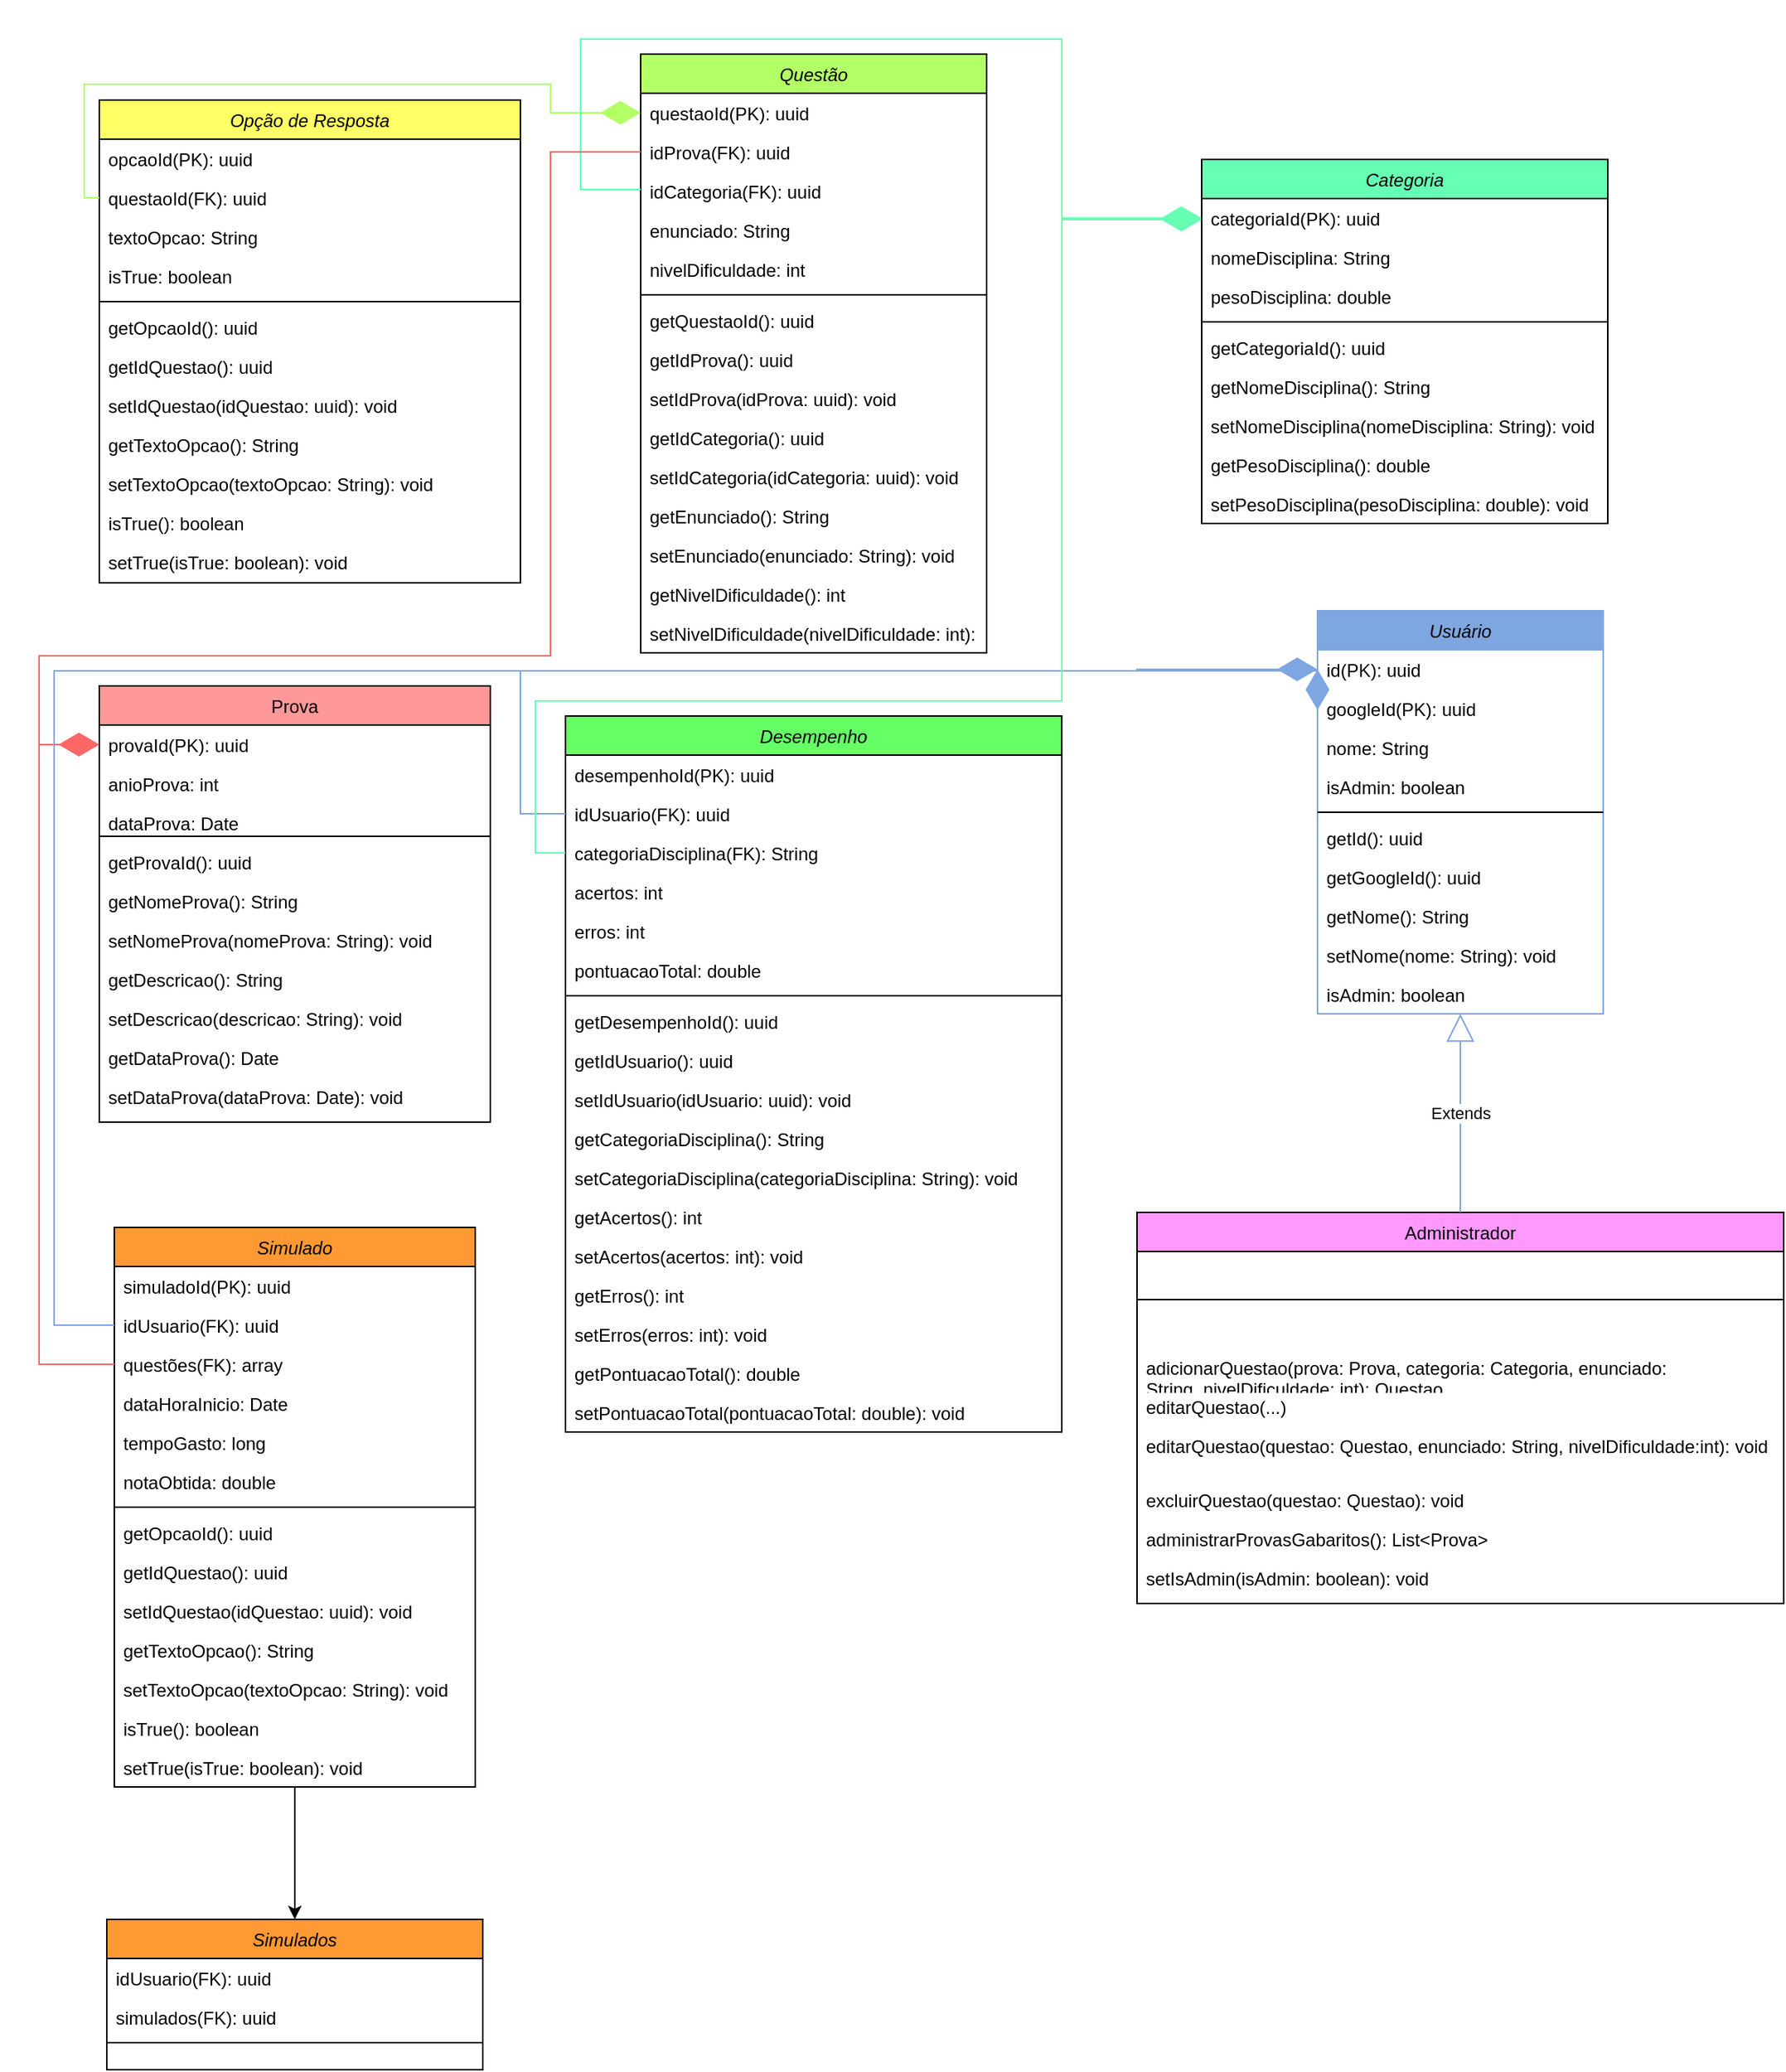 <mxfile version="22.1.7" type="google">
  <diagram id="C5RBs43oDa-KdzZeNtuy" name="Page-1">
    <mxGraphModel grid="1" page="1" gridSize="10" guides="1" tooltips="1" connect="1" arrows="1" fold="1" pageScale="1" pageWidth="827" pageHeight="1169" math="0" shadow="0">
      <root>
        <mxCell id="WIyWlLk6GJQsqaUBKTNV-0" />
        <mxCell id="WIyWlLk6GJQsqaUBKTNV-1" parent="WIyWlLk6GJQsqaUBKTNV-0" />
        <mxCell id="zkfFHV4jXpPFQw0GAbJ--0" value="Usuário" style="swimlane;fontStyle=2;align=center;verticalAlign=top;childLayout=stackLayout;horizontal=1;startSize=26;horizontalStack=0;resizeParent=1;resizeLast=0;collapsible=1;marginBottom=0;rounded=0;shadow=0;strokeWidth=1;fillColor=#7EA6E0;strokeColor=#7EA6E0;" vertex="1" parent="WIyWlLk6GJQsqaUBKTNV-1">
          <mxGeometry x="220" y="-600" width="190" height="268" as="geometry">
            <mxRectangle x="230" y="140" width="160" height="26" as="alternateBounds" />
          </mxGeometry>
        </mxCell>
        <mxCell id="zkfFHV4jXpPFQw0GAbJ--1" value="id(PK): uuid" style="text;align=left;verticalAlign=top;spacingLeft=4;spacingRight=4;overflow=hidden;rotatable=0;points=[[0,0.5],[1,0.5]];portConstraint=eastwest;" vertex="1" parent="zkfFHV4jXpPFQw0GAbJ--0">
          <mxGeometry y="26" width="190" height="26" as="geometry" />
        </mxCell>
        <mxCell id="zkfFHV4jXpPFQw0GAbJ--2" value="googleId(PK): uuid&#xa;" style="text;align=left;verticalAlign=top;spacingLeft=4;spacingRight=4;overflow=hidden;rotatable=0;points=[[0,0.5],[1,0.5]];portConstraint=eastwest;rounded=0;shadow=0;html=0;" vertex="1" parent="zkfFHV4jXpPFQw0GAbJ--0">
          <mxGeometry y="52" width="190" height="26" as="geometry" />
        </mxCell>
        <mxCell id="zkfFHV4jXpPFQw0GAbJ--3" value="nome: String" style="text;align=left;verticalAlign=top;spacingLeft=4;spacingRight=4;overflow=hidden;rotatable=0;points=[[0,0.5],[1,0.5]];portConstraint=eastwest;rounded=0;shadow=0;html=0;" vertex="1" parent="zkfFHV4jXpPFQw0GAbJ--0">
          <mxGeometry y="78" width="190" height="26" as="geometry" />
        </mxCell>
        <mxCell id="0TVBlfFyMMRHPXXlFg-F-0" value="isAdmin: boolean" style="text;align=left;verticalAlign=top;spacingLeft=4;spacingRight=4;overflow=hidden;rotatable=0;points=[[0,0.5],[1,0.5]];portConstraint=eastwest;rounded=0;shadow=0;html=0;" vertex="1" parent="zkfFHV4jXpPFQw0GAbJ--0">
          <mxGeometry y="104" width="190" height="26" as="geometry" />
        </mxCell>
        <mxCell id="zkfFHV4jXpPFQw0GAbJ--4" value="" style="line;html=1;strokeWidth=1;align=left;verticalAlign=middle;spacingTop=-1;spacingLeft=3;spacingRight=3;rotatable=0;labelPosition=right;points=[];portConstraint=eastwest;" vertex="1" parent="zkfFHV4jXpPFQw0GAbJ--0">
          <mxGeometry y="130" width="190" height="8" as="geometry" />
        </mxCell>
        <mxCell id="0TVBlfFyMMRHPXXlFg-F-1" value="getId(): uuid" style="text;align=left;verticalAlign=top;spacingLeft=4;spacingRight=4;overflow=hidden;rotatable=0;points=[[0,0.5],[1,0.5]];portConstraint=eastwest;" vertex="1" parent="zkfFHV4jXpPFQw0GAbJ--0">
          <mxGeometry y="138" width="190" height="26" as="geometry" />
        </mxCell>
        <mxCell id="zkfFHV4jXpPFQw0GAbJ--5" value="getGoogleId(): uuid" style="text;align=left;verticalAlign=top;spacingLeft=4;spacingRight=4;overflow=hidden;rotatable=0;points=[[0,0.5],[1,0.5]];portConstraint=eastwest;" vertex="1" parent="zkfFHV4jXpPFQw0GAbJ--0">
          <mxGeometry y="164" width="190" height="26" as="geometry" />
        </mxCell>
        <mxCell id="0TVBlfFyMMRHPXXlFg-F-2" value="getNome(): String" style="text;align=left;verticalAlign=top;spacingLeft=4;spacingRight=4;overflow=hidden;rotatable=0;points=[[0,0.5],[1,0.5]];portConstraint=eastwest;" vertex="1" parent="zkfFHV4jXpPFQw0GAbJ--0">
          <mxGeometry y="190" width="190" height="26" as="geometry" />
        </mxCell>
        <mxCell id="0TVBlfFyMMRHPXXlFg-F-3" value="setNome(nome: String): void" style="text;align=left;verticalAlign=top;spacingLeft=4;spacingRight=4;overflow=hidden;rotatable=0;points=[[0,0.5],[1,0.5]];portConstraint=eastwest;" vertex="1" parent="zkfFHV4jXpPFQw0GAbJ--0">
          <mxGeometry y="216" width="190" height="26" as="geometry" />
        </mxCell>
        <mxCell id="0TVBlfFyMMRHPXXlFg-F-4" value=" isAdmin: boolean" style="text;align=left;verticalAlign=top;spacingLeft=4;spacingRight=4;overflow=hidden;rotatable=0;points=[[0,0.5],[1,0.5]];portConstraint=eastwest;" vertex="1" parent="zkfFHV4jXpPFQw0GAbJ--0">
          <mxGeometry y="242" width="190" height="26" as="geometry" />
        </mxCell>
        <mxCell id="zkfFHV4jXpPFQw0GAbJ--17" value="Administrador&#xa;" style="swimlane;fontStyle=0;align=center;verticalAlign=top;childLayout=stackLayout;horizontal=1;startSize=26;horizontalStack=0;resizeParent=1;resizeLast=0;collapsible=1;marginBottom=0;rounded=0;shadow=0;strokeWidth=1;fillColor=#FF99FF;" vertex="1" parent="WIyWlLk6GJQsqaUBKTNV-1">
          <mxGeometry x="100" y="-200" width="430" height="260" as="geometry">
            <mxRectangle x="550" y="140" width="160" height="26" as="alternateBounds" />
          </mxGeometry>
        </mxCell>
        <mxCell id="zkfFHV4jXpPFQw0GAbJ--23" value="" style="line;html=1;strokeWidth=1;align=left;verticalAlign=middle;spacingTop=-1;spacingLeft=3;spacingRight=3;rotatable=0;labelPosition=right;points=[];portConstraint=eastwest;" vertex="1" parent="zkfFHV4jXpPFQw0GAbJ--17">
          <mxGeometry y="26" width="430" height="64" as="geometry" />
        </mxCell>
        <mxCell id="zkfFHV4jXpPFQw0GAbJ--24" value="adicionarQuestao(prova: Prova, categoria: Categoria, enunciado:&#xa;String, nivelDificuldade: int): Questao" style="text;align=left;verticalAlign=top;spacingLeft=4;spacingRight=4;overflow=hidden;rotatable=0;points=[[0,0.5],[1,0.5]];portConstraint=eastwest;" vertex="1" parent="zkfFHV4jXpPFQw0GAbJ--17">
          <mxGeometry y="90" width="430" height="26" as="geometry" />
        </mxCell>
        <mxCell id="zkfFHV4jXpPFQw0GAbJ--25" value="editarQuestao(...)" style="text;align=left;verticalAlign=top;spacingLeft=4;spacingRight=4;overflow=hidden;rotatable=0;points=[[0,0.5],[1,0.5]];portConstraint=eastwest;" vertex="1" parent="zkfFHV4jXpPFQw0GAbJ--17">
          <mxGeometry y="116" width="430" height="26" as="geometry" />
        </mxCell>
        <mxCell id="0TVBlfFyMMRHPXXlFg-F-13" value="editarQuestao(questao: Questao, enunciado: String, nivelDificuldade:int): void" style="text;align=left;verticalAlign=top;spacingLeft=4;spacingRight=4;overflow=hidden;rotatable=0;points=[[0,0.5],[1,0.5]];portConstraint=eastwest;" vertex="1" parent="zkfFHV4jXpPFQw0GAbJ--17">
          <mxGeometry y="142" width="430" height="36" as="geometry" />
        </mxCell>
        <mxCell id="0TVBlfFyMMRHPXXlFg-F-14" value="excluirQuestao(questao: Questao): void" style="text;align=left;verticalAlign=top;spacingLeft=4;spacingRight=4;overflow=hidden;rotatable=0;points=[[0,0.5],[1,0.5]];portConstraint=eastwest;" vertex="1" parent="zkfFHV4jXpPFQw0GAbJ--17">
          <mxGeometry y="178" width="430" height="26" as="geometry" />
        </mxCell>
        <mxCell id="0TVBlfFyMMRHPXXlFg-F-17" value="administrarProvasGabaritos(): List&lt;Prova&gt;" style="text;align=left;verticalAlign=top;spacingLeft=4;spacingRight=4;overflow=hidden;rotatable=0;points=[[0,0.5],[1,0.5]];portConstraint=eastwest;" vertex="1" parent="zkfFHV4jXpPFQw0GAbJ--17">
          <mxGeometry y="204" width="430" height="26" as="geometry" />
        </mxCell>
        <mxCell id="GK9a6ttAl6krgqqlZQjR-1" value="setIsAdmin(isAdmin: boolean): void" style="text;align=left;verticalAlign=top;spacingLeft=4;spacingRight=4;overflow=hidden;rotatable=0;points=[[0,0.5],[1,0.5]];portConstraint=eastwest;" vertex="1" parent="zkfFHV4jXpPFQw0GAbJ--17">
          <mxGeometry y="230" width="430" height="26" as="geometry" />
        </mxCell>
        <mxCell id="0TVBlfFyMMRHPXXlFg-F-18" value="Prova" style="swimlane;fontStyle=0;align=center;verticalAlign=top;childLayout=stackLayout;horizontal=1;startSize=26;horizontalStack=0;resizeParent=1;resizeLast=0;collapsible=1;marginBottom=0;rounded=0;shadow=0;strokeWidth=1;fillColor=#FF9999;" vertex="1" parent="WIyWlLk6GJQsqaUBKTNV-1">
          <mxGeometry x="-590" y="-550" width="260" height="290" as="geometry">
            <mxRectangle x="-590" y="-550" width="160" height="26" as="alternateBounds" />
          </mxGeometry>
        </mxCell>
        <mxCell id="0TVBlfFyMMRHPXXlFg-F-19" value="provaId(PK): uuid" style="text;align=left;verticalAlign=top;spacingLeft=4;spacingRight=4;overflow=hidden;rotatable=0;points=[[0,0.5],[1,0.5]];portConstraint=eastwest;" vertex="1" parent="0TVBlfFyMMRHPXXlFg-F-18">
          <mxGeometry y="26" width="260" height="26" as="geometry" />
        </mxCell>
        <mxCell id="0TVBlfFyMMRHPXXlFg-F-21" value="anioProva: int" style="text;align=left;verticalAlign=top;spacingLeft=4;spacingRight=4;overflow=hidden;rotatable=0;points=[[0,0.5],[1,0.5]];portConstraint=eastwest;rounded=0;shadow=0;html=0;" vertex="1" parent="0TVBlfFyMMRHPXXlFg-F-18">
          <mxGeometry y="52" width="260" height="26" as="geometry" />
        </mxCell>
        <mxCell id="0TVBlfFyMMRHPXXlFg-F-22" value="dataProva: Date" style="text;align=left;verticalAlign=top;spacingLeft=4;spacingRight=4;overflow=hidden;rotatable=0;points=[[0,0.5],[1,0.5]];portConstraint=eastwest;rounded=0;shadow=0;html=0;" vertex="1" parent="0TVBlfFyMMRHPXXlFg-F-18">
          <mxGeometry y="78" width="260" height="18" as="geometry" />
        </mxCell>
        <mxCell id="0TVBlfFyMMRHPXXlFg-F-23" value="" style="line;html=1;strokeWidth=1;align=left;verticalAlign=middle;spacingTop=-1;spacingLeft=3;spacingRight=3;rotatable=0;labelPosition=right;points=[];portConstraint=eastwest;" vertex="1" parent="0TVBlfFyMMRHPXXlFg-F-18">
          <mxGeometry y="96" width="260" height="8" as="geometry" />
        </mxCell>
        <mxCell id="0TVBlfFyMMRHPXXlFg-F-24" value="getProvaId(): uuid" style="text;align=left;verticalAlign=top;spacingLeft=4;spacingRight=4;overflow=hidden;rotatable=0;points=[[0,0.5],[1,0.5]];portConstraint=eastwest;" vertex="1" parent="0TVBlfFyMMRHPXXlFg-F-18">
          <mxGeometry y="104" width="260" height="26" as="geometry" />
        </mxCell>
        <mxCell id="0TVBlfFyMMRHPXXlFg-F-25" value="getNomeProva(): String" style="text;align=left;verticalAlign=top;spacingLeft=4;spacingRight=4;overflow=hidden;rotatable=0;points=[[0,0.5],[1,0.5]];portConstraint=eastwest;" vertex="1" parent="0TVBlfFyMMRHPXXlFg-F-18">
          <mxGeometry y="130" width="260" height="26" as="geometry" />
        </mxCell>
        <mxCell id="0TVBlfFyMMRHPXXlFg-F-26" value="setNomeProva(nomeProva: String): void" style="text;align=left;verticalAlign=top;spacingLeft=4;spacingRight=4;overflow=hidden;rotatable=0;points=[[0,0.5],[1,0.5]];portConstraint=eastwest;" vertex="1" parent="0TVBlfFyMMRHPXXlFg-F-18">
          <mxGeometry y="156" width="260" height="26" as="geometry" />
        </mxCell>
        <mxCell id="GK9a6ttAl6krgqqlZQjR-2" value=" getDescricao(): String" style="text;align=left;verticalAlign=top;spacingLeft=4;spacingRight=4;overflow=hidden;rotatable=0;points=[[0,0.5],[1,0.5]];portConstraint=eastwest;" vertex="1" parent="0TVBlfFyMMRHPXXlFg-F-18">
          <mxGeometry y="182" width="260" height="26" as="geometry" />
        </mxCell>
        <mxCell id="0TVBlfFyMMRHPXXlFg-F-27" value=" setDescricao(descricao: String): void" style="text;align=left;verticalAlign=top;spacingLeft=4;spacingRight=4;overflow=hidden;rotatable=0;points=[[0,0.5],[1,0.5]];portConstraint=eastwest;" vertex="1" parent="0TVBlfFyMMRHPXXlFg-F-18">
          <mxGeometry y="208" width="260" height="26" as="geometry" />
        </mxCell>
        <mxCell id="GK9a6ttAl6krgqqlZQjR-3" value=" getDataProva(): Date" style="text;align=left;verticalAlign=top;spacingLeft=4;spacingRight=4;overflow=hidden;rotatable=0;points=[[0,0.5],[1,0.5]];portConstraint=eastwest;" vertex="1" parent="0TVBlfFyMMRHPXXlFg-F-18">
          <mxGeometry y="234" width="260" height="26" as="geometry" />
        </mxCell>
        <mxCell id="GK9a6ttAl6krgqqlZQjR-4" value="setDataProva(dataProva: Date): void" style="text;align=left;verticalAlign=top;spacingLeft=4;spacingRight=4;overflow=hidden;rotatable=0;points=[[0,0.5],[1,0.5]];portConstraint=eastwest;" vertex="1" parent="0TVBlfFyMMRHPXXlFg-F-18">
          <mxGeometry y="260" width="260" height="26" as="geometry" />
        </mxCell>
        <mxCell id="0TVBlfFyMMRHPXXlFg-F-29" value="Categoria" style="swimlane;fontStyle=2;align=center;verticalAlign=top;childLayout=stackLayout;horizontal=1;startSize=26;horizontalStack=0;resizeParent=1;resizeLast=0;collapsible=1;marginBottom=0;rounded=0;shadow=0;strokeWidth=1;fillColor=#66FFB3;" vertex="1" parent="WIyWlLk6GJQsqaUBKTNV-1">
          <mxGeometry x="143" y="-900" width="270" height="242" as="geometry">
            <mxRectangle x="230" y="140" width="160" height="26" as="alternateBounds" />
          </mxGeometry>
        </mxCell>
        <mxCell id="0TVBlfFyMMRHPXXlFg-F-30" value="categoriaId(PK): uuid" style="text;align=left;verticalAlign=top;spacingLeft=4;spacingRight=4;overflow=hidden;rotatable=0;points=[[0,0.5],[1,0.5]];portConstraint=eastwest;" vertex="1" parent="0TVBlfFyMMRHPXXlFg-F-29">
          <mxGeometry y="26" width="270" height="26" as="geometry" />
        </mxCell>
        <mxCell id="0TVBlfFyMMRHPXXlFg-F-31" value="nomeDisciplina: String" style="text;align=left;verticalAlign=top;spacingLeft=4;spacingRight=4;overflow=hidden;rotatable=0;points=[[0,0.5],[1,0.5]];portConstraint=eastwest;rounded=0;shadow=0;html=0;" vertex="1" parent="0TVBlfFyMMRHPXXlFg-F-29">
          <mxGeometry y="52" width="270" height="26" as="geometry" />
        </mxCell>
        <mxCell id="0TVBlfFyMMRHPXXlFg-F-32" value="pesoDisciplina: double" style="text;align=left;verticalAlign=top;spacingLeft=4;spacingRight=4;overflow=hidden;rotatable=0;points=[[0,0.5],[1,0.5]];portConstraint=eastwest;rounded=0;shadow=0;html=0;" vertex="1" parent="0TVBlfFyMMRHPXXlFg-F-29">
          <mxGeometry y="78" width="270" height="26" as="geometry" />
        </mxCell>
        <mxCell id="0TVBlfFyMMRHPXXlFg-F-34" value="" style="line;html=1;strokeWidth=1;align=left;verticalAlign=middle;spacingTop=-1;spacingLeft=3;spacingRight=3;rotatable=0;labelPosition=right;points=[];portConstraint=eastwest;" vertex="1" parent="0TVBlfFyMMRHPXXlFg-F-29">
          <mxGeometry y="104" width="270" height="8" as="geometry" />
        </mxCell>
        <mxCell id="0TVBlfFyMMRHPXXlFg-F-35" value="getCategoriaId(): uuid" style="text;align=left;verticalAlign=top;spacingLeft=4;spacingRight=4;overflow=hidden;rotatable=0;points=[[0,0.5],[1,0.5]];portConstraint=eastwest;" vertex="1" parent="0TVBlfFyMMRHPXXlFg-F-29">
          <mxGeometry y="112" width="270" height="26" as="geometry" />
        </mxCell>
        <mxCell id="0TVBlfFyMMRHPXXlFg-F-36" value="getNomeDisciplina(): String" style="text;align=left;verticalAlign=top;spacingLeft=4;spacingRight=4;overflow=hidden;rotatable=0;points=[[0,0.5],[1,0.5]];portConstraint=eastwest;" vertex="1" parent="0TVBlfFyMMRHPXXlFg-F-29">
          <mxGeometry y="138" width="270" height="26" as="geometry" />
        </mxCell>
        <mxCell id="0TVBlfFyMMRHPXXlFg-F-37" value="setNomeDisciplina(nomeDisciplina: String): void" style="text;align=left;verticalAlign=top;spacingLeft=4;spacingRight=4;overflow=hidden;rotatable=0;points=[[0,0.5],[1,0.5]];portConstraint=eastwest;" vertex="1" parent="0TVBlfFyMMRHPXXlFg-F-29">
          <mxGeometry y="164" width="270" height="26" as="geometry" />
        </mxCell>
        <mxCell id="GK9a6ttAl6krgqqlZQjR-5" value="getPesoDisciplina(): double" style="text;align=left;verticalAlign=top;spacingLeft=4;spacingRight=4;overflow=hidden;rotatable=0;points=[[0,0.5],[1,0.5]];portConstraint=eastwest;" vertex="1" parent="0TVBlfFyMMRHPXXlFg-F-29">
          <mxGeometry y="190" width="270" height="26" as="geometry" />
        </mxCell>
        <mxCell id="GK9a6ttAl6krgqqlZQjR-6" value="setPesoDisciplina(pesoDisciplina: double): void" style="text;align=left;verticalAlign=top;spacingLeft=4;spacingRight=4;overflow=hidden;rotatable=0;points=[[0,0.5],[1,0.5]];portConstraint=eastwest;" vertex="1" parent="0TVBlfFyMMRHPXXlFg-F-29">
          <mxGeometry y="216" width="270" height="26" as="geometry" />
        </mxCell>
        <mxCell id="0TVBlfFyMMRHPXXlFg-F-40" value="Questão" style="swimlane;fontStyle=2;align=center;verticalAlign=top;childLayout=stackLayout;horizontal=1;startSize=26;horizontalStack=0;resizeParent=1;resizeLast=0;collapsible=1;marginBottom=0;rounded=0;shadow=0;strokeWidth=1;fillColor=#B3FF66;" vertex="1" parent="WIyWlLk6GJQsqaUBKTNV-1">
          <mxGeometry x="-230" y="-970" width="230" height="398" as="geometry">
            <mxRectangle x="230" y="140" width="160" height="26" as="alternateBounds" />
          </mxGeometry>
        </mxCell>
        <mxCell id="0TVBlfFyMMRHPXXlFg-F-41" value="questaoId(PK): uuid" style="text;align=left;verticalAlign=top;spacingLeft=4;spacingRight=4;overflow=hidden;rotatable=0;points=[[0,0.5],[1,0.5]];portConstraint=eastwest;" vertex="1" parent="0TVBlfFyMMRHPXXlFg-F-40">
          <mxGeometry y="26" width="230" height="26" as="geometry" />
        </mxCell>
        <mxCell id="0TVBlfFyMMRHPXXlFg-F-42" value="idProva(FK): uuid" style="text;align=left;verticalAlign=top;spacingLeft=4;spacingRight=4;overflow=hidden;rotatable=0;points=[[0,0.5],[1,0.5]];portConstraint=eastwest;rounded=0;shadow=0;html=0;" vertex="1" parent="0TVBlfFyMMRHPXXlFg-F-40">
          <mxGeometry y="52" width="230" height="26" as="geometry" />
        </mxCell>
        <mxCell id="0TVBlfFyMMRHPXXlFg-F-43" value="idCategoria(FK): uuid" style="text;align=left;verticalAlign=top;spacingLeft=4;spacingRight=4;overflow=hidden;rotatable=0;points=[[0,0.5],[1,0.5]];portConstraint=eastwest;rounded=0;shadow=0;html=0;" vertex="1" parent="0TVBlfFyMMRHPXXlFg-F-40">
          <mxGeometry y="78" width="230" height="26" as="geometry" />
        </mxCell>
        <mxCell id="0TVBlfFyMMRHPXXlFg-F-44" value="enunciado: String" style="text;align=left;verticalAlign=top;spacingLeft=4;spacingRight=4;overflow=hidden;rotatable=0;points=[[0,0.5],[1,0.5]];portConstraint=eastwest;rounded=0;shadow=0;html=0;" vertex="1" parent="0TVBlfFyMMRHPXXlFg-F-40">
          <mxGeometry y="104" width="230" height="26" as="geometry" />
        </mxCell>
        <mxCell id="0TVBlfFyMMRHPXXlFg-F-49" value="nivelDificuldade: int" style="text;align=left;verticalAlign=top;spacingLeft=4;spacingRight=4;overflow=hidden;rotatable=0;points=[[0,0.5],[1,0.5]];portConstraint=eastwest;rounded=0;shadow=0;html=0;" vertex="1" parent="0TVBlfFyMMRHPXXlFg-F-40">
          <mxGeometry y="130" width="230" height="26" as="geometry" />
        </mxCell>
        <mxCell id="0TVBlfFyMMRHPXXlFg-F-45" value="" style="line;html=1;strokeWidth=1;align=left;verticalAlign=middle;spacingTop=-1;spacingLeft=3;spacingRight=3;rotatable=0;labelPosition=right;points=[];portConstraint=eastwest;" vertex="1" parent="0TVBlfFyMMRHPXXlFg-F-40">
          <mxGeometry y="156" width="230" height="8" as="geometry" />
        </mxCell>
        <mxCell id="0TVBlfFyMMRHPXXlFg-F-46" value=" getQuestaoId(): uuid" style="text;align=left;verticalAlign=top;spacingLeft=4;spacingRight=4;overflow=hidden;rotatable=0;points=[[0,0.5],[1,0.5]];portConstraint=eastwest;" vertex="1" parent="0TVBlfFyMMRHPXXlFg-F-40">
          <mxGeometry y="164" width="230" height="26" as="geometry" />
        </mxCell>
        <mxCell id="0TVBlfFyMMRHPXXlFg-F-47" value="getIdProva(): uuid" style="text;align=left;verticalAlign=top;spacingLeft=4;spacingRight=4;overflow=hidden;rotatable=0;points=[[0,0.5],[1,0.5]];portConstraint=eastwest;" vertex="1" parent="0TVBlfFyMMRHPXXlFg-F-40">
          <mxGeometry y="190" width="230" height="26" as="geometry" />
        </mxCell>
        <mxCell id="0TVBlfFyMMRHPXXlFg-F-48" value="setIdProva(idProva: uuid): void" style="text;align=left;verticalAlign=top;spacingLeft=4;spacingRight=4;overflow=hidden;rotatable=0;points=[[0,0.5],[1,0.5]];portConstraint=eastwest;" vertex="1" parent="0TVBlfFyMMRHPXXlFg-F-40">
          <mxGeometry y="216" width="230" height="26" as="geometry" />
        </mxCell>
        <mxCell id="0TVBlfFyMMRHPXXlFg-F-50" value=" getIdCategoria(): uuid" style="text;align=left;verticalAlign=top;spacingLeft=4;spacingRight=4;overflow=hidden;rotatable=0;points=[[0,0.5],[1,0.5]];portConstraint=eastwest;" vertex="1" parent="0TVBlfFyMMRHPXXlFg-F-40">
          <mxGeometry y="242" width="230" height="26" as="geometry" />
        </mxCell>
        <mxCell id="0TVBlfFyMMRHPXXlFg-F-51" value="setIdCategoria(idCategoria: uuid): void" style="text;align=left;verticalAlign=top;spacingLeft=4;spacingRight=4;overflow=hidden;rotatable=0;points=[[0,0.5],[1,0.5]];portConstraint=eastwest;" vertex="1" parent="0TVBlfFyMMRHPXXlFg-F-40">
          <mxGeometry y="268" width="230" height="26" as="geometry" />
        </mxCell>
        <mxCell id="GK9a6ttAl6krgqqlZQjR-7" value="getEnunciado(): String" style="text;align=left;verticalAlign=top;spacingLeft=4;spacingRight=4;overflow=hidden;rotatable=0;points=[[0,0.5],[1,0.5]];portConstraint=eastwest;" vertex="1" parent="0TVBlfFyMMRHPXXlFg-F-40">
          <mxGeometry y="294" width="230" height="26" as="geometry" />
        </mxCell>
        <mxCell id="GK9a6ttAl6krgqqlZQjR-21" value="setEnunciado(enunciado: String): void" style="text;align=left;verticalAlign=top;spacingLeft=4;spacingRight=4;overflow=hidden;rotatable=0;points=[[0,0.5],[1,0.5]];portConstraint=eastwest;" vertex="1" parent="0TVBlfFyMMRHPXXlFg-F-40">
          <mxGeometry y="320" width="230" height="26" as="geometry" />
        </mxCell>
        <mxCell id="GK9a6ttAl6krgqqlZQjR-22" value="getNivelDificuldade(): int" style="text;align=left;verticalAlign=top;spacingLeft=4;spacingRight=4;overflow=hidden;rotatable=0;points=[[0,0.5],[1,0.5]];portConstraint=eastwest;" vertex="1" parent="0TVBlfFyMMRHPXXlFg-F-40">
          <mxGeometry y="346" width="230" height="26" as="geometry" />
        </mxCell>
        <mxCell id="GK9a6ttAl6krgqqlZQjR-23" value="setNivelDificuldade(nivelDificuldade: int): void" style="text;align=left;verticalAlign=top;spacingLeft=4;spacingRight=4;overflow=hidden;rotatable=0;points=[[0,0.5],[1,0.5]];portConstraint=eastwest;" vertex="1" parent="0TVBlfFyMMRHPXXlFg-F-40">
          <mxGeometry y="372" width="230" height="26" as="geometry" />
        </mxCell>
        <mxCell id="0TVBlfFyMMRHPXXlFg-F-53" value="Opção de Resposta" style="swimlane;fontStyle=2;align=center;verticalAlign=top;childLayout=stackLayout;horizontal=1;startSize=26;horizontalStack=0;resizeParent=1;resizeLast=0;collapsible=1;marginBottom=0;rounded=0;shadow=0;strokeWidth=1;fillColor=#FFFF66;" vertex="1" parent="WIyWlLk6GJQsqaUBKTNV-1">
          <mxGeometry x="-590" y="-939.5" width="280" height="321" as="geometry">
            <mxRectangle x="230" y="140" width="160" height="26" as="alternateBounds" />
          </mxGeometry>
        </mxCell>
        <mxCell id="0TVBlfFyMMRHPXXlFg-F-54" value="opcaoId(PK): uuid" style="text;align=left;verticalAlign=top;spacingLeft=4;spacingRight=4;overflow=hidden;rotatable=0;points=[[0,0.5],[1,0.5]];portConstraint=eastwest;" vertex="1" parent="0TVBlfFyMMRHPXXlFg-F-53">
          <mxGeometry y="26" width="280" height="26" as="geometry" />
        </mxCell>
        <mxCell id="0TVBlfFyMMRHPXXlFg-F-55" value="questaoId(FK): uuid" style="text;align=left;verticalAlign=top;spacingLeft=4;spacingRight=4;overflow=hidden;rotatable=0;points=[[0,0.5],[1,0.5]];portConstraint=eastwest;rounded=0;shadow=0;html=0;" vertex="1" parent="0TVBlfFyMMRHPXXlFg-F-53">
          <mxGeometry y="52" width="280" height="26" as="geometry" />
        </mxCell>
        <mxCell id="0TVBlfFyMMRHPXXlFg-F-56" value="textoOpcao: String" style="text;align=left;verticalAlign=top;spacingLeft=4;spacingRight=4;overflow=hidden;rotatable=0;points=[[0,0.5],[1,0.5]];portConstraint=eastwest;rounded=0;shadow=0;html=0;" vertex="1" parent="0TVBlfFyMMRHPXXlFg-F-53">
          <mxGeometry y="78" width="280" height="26" as="geometry" />
        </mxCell>
        <mxCell id="0TVBlfFyMMRHPXXlFg-F-57" value="isTrue: boolean" style="text;align=left;verticalAlign=top;spacingLeft=4;spacingRight=4;overflow=hidden;rotatable=0;points=[[0,0.5],[1,0.5]];portConstraint=eastwest;rounded=0;shadow=0;html=0;" vertex="1" parent="0TVBlfFyMMRHPXXlFg-F-53">
          <mxGeometry y="104" width="280" height="26" as="geometry" />
        </mxCell>
        <mxCell id="0TVBlfFyMMRHPXXlFg-F-59" value="" style="line;html=1;strokeWidth=1;align=left;verticalAlign=middle;spacingTop=-1;spacingLeft=3;spacingRight=3;rotatable=0;labelPosition=right;points=[];portConstraint=eastwest;" vertex="1" parent="0TVBlfFyMMRHPXXlFg-F-53">
          <mxGeometry y="130" width="280" height="8" as="geometry" />
        </mxCell>
        <mxCell id="0TVBlfFyMMRHPXXlFg-F-60" value=" getOpcaoId(): uuid" style="text;align=left;verticalAlign=top;spacingLeft=4;spacingRight=4;overflow=hidden;rotatable=0;points=[[0,0.5],[1,0.5]];portConstraint=eastwest;" vertex="1" parent="0TVBlfFyMMRHPXXlFg-F-53">
          <mxGeometry y="138" width="280" height="26" as="geometry" />
        </mxCell>
        <mxCell id="0TVBlfFyMMRHPXXlFg-F-61" value="getIdQuestao(): uuid" style="text;align=left;verticalAlign=top;spacingLeft=4;spacingRight=4;overflow=hidden;rotatable=0;points=[[0,0.5],[1,0.5]];portConstraint=eastwest;" vertex="1" parent="0TVBlfFyMMRHPXXlFg-F-53">
          <mxGeometry y="164" width="280" height="26" as="geometry" />
        </mxCell>
        <mxCell id="0TVBlfFyMMRHPXXlFg-F-62" value="setIdQuestao(idQuestao: uuid): void" style="text;align=left;verticalAlign=top;spacingLeft=4;spacingRight=4;overflow=hidden;rotatable=0;points=[[0,0.5],[1,0.5]];portConstraint=eastwest;" vertex="1" parent="0TVBlfFyMMRHPXXlFg-F-53">
          <mxGeometry y="190" width="280" height="26" as="geometry" />
        </mxCell>
        <mxCell id="0TVBlfFyMMRHPXXlFg-F-63" value=" getTextoOpcao(): String" style="text;align=left;verticalAlign=top;spacingLeft=4;spacingRight=4;overflow=hidden;rotatable=0;points=[[0,0.5],[1,0.5]];portConstraint=eastwest;" vertex="1" parent="0TVBlfFyMMRHPXXlFg-F-53">
          <mxGeometry y="216" width="280" height="26" as="geometry" />
        </mxCell>
        <mxCell id="GK9a6ttAl6krgqqlZQjR-24" value=" setTextoOpcao(textoOpcao: String): void" style="text;align=left;verticalAlign=top;spacingLeft=4;spacingRight=4;overflow=hidden;rotatable=0;points=[[0,0.5],[1,0.5]];portConstraint=eastwest;" vertex="1" parent="0TVBlfFyMMRHPXXlFg-F-53">
          <mxGeometry y="242" width="280" height="26" as="geometry" />
        </mxCell>
        <mxCell id="GK9a6ttAl6krgqqlZQjR-25" value=" isTrue(): boolean" style="text;align=left;verticalAlign=top;spacingLeft=4;spacingRight=4;overflow=hidden;rotatable=0;points=[[0,0.5],[1,0.5]];portConstraint=eastwest;" vertex="1" parent="0TVBlfFyMMRHPXXlFg-F-53">
          <mxGeometry y="268" width="280" height="26" as="geometry" />
        </mxCell>
        <mxCell id="GK9a6ttAl6krgqqlZQjR-26" value=" setTrue(isTrue: boolean): void" style="text;align=left;verticalAlign=top;spacingLeft=4;spacingRight=4;overflow=hidden;rotatable=0;points=[[0,0.5],[1,0.5]];portConstraint=eastwest;" vertex="1" parent="0TVBlfFyMMRHPXXlFg-F-53">
          <mxGeometry y="294" width="280" height="26" as="geometry" />
        </mxCell>
        <mxCell id="wjUvNJpSA5p2KGaRqLNT-20" style="edgeStyle=orthogonalEdgeStyle;rounded=0;orthogonalLoop=1;jettySize=auto;html=1;" edge="1" parent="WIyWlLk6GJQsqaUBKTNV-1" source="GK9a6ttAl6krgqqlZQjR-27" target="wjUvNJpSA5p2KGaRqLNT-1">
          <mxGeometry relative="1" as="geometry" />
        </mxCell>
        <mxCell id="GK9a6ttAl6krgqqlZQjR-27" value="Simulado&#xa;" style="swimlane;fontStyle=2;align=center;verticalAlign=top;childLayout=stackLayout;horizontal=1;startSize=26;horizontalStack=0;resizeParent=1;resizeLast=0;collapsible=1;marginBottom=0;rounded=0;shadow=0;strokeWidth=1;fillColor=#FF9933;" vertex="1" parent="WIyWlLk6GJQsqaUBKTNV-1">
          <mxGeometry x="-580" y="-190" width="240" height="372" as="geometry">
            <mxRectangle x="230" y="140" width="160" height="26" as="alternateBounds" />
          </mxGeometry>
        </mxCell>
        <mxCell id="GK9a6ttAl6krgqqlZQjR-28" value="simuladoId(PK): uuid" style="text;align=left;verticalAlign=top;spacingLeft=4;spacingRight=4;overflow=hidden;rotatable=0;points=[[0,0.5],[1,0.5]];portConstraint=eastwest;" vertex="1" parent="GK9a6ttAl6krgqqlZQjR-27">
          <mxGeometry y="26" width="240" height="26" as="geometry" />
        </mxCell>
        <mxCell id="GK9a6ttAl6krgqqlZQjR-29" value="idUsuario(FK): uuid" style="text;align=left;verticalAlign=top;spacingLeft=4;spacingRight=4;overflow=hidden;rotatable=0;points=[[0,0.5],[1,0.5]];portConstraint=eastwest;rounded=0;shadow=0;html=0;" vertex="1" parent="GK9a6ttAl6krgqqlZQjR-27">
          <mxGeometry y="52" width="240" height="26" as="geometry" />
        </mxCell>
        <mxCell id="wjUvNJpSA5p2KGaRqLNT-0" value="questões(FK): array" style="text;align=left;verticalAlign=top;spacingLeft=4;spacingRight=4;overflow=hidden;rotatable=0;points=[[0,0.5],[1,0.5]];portConstraint=eastwest;rounded=0;shadow=0;html=0;" vertex="1" parent="GK9a6ttAl6krgqqlZQjR-27">
          <mxGeometry y="78" width="240" height="26" as="geometry" />
        </mxCell>
        <mxCell id="GK9a6ttAl6krgqqlZQjR-31" value="dataHoraInicio: Date" style="text;align=left;verticalAlign=top;spacingLeft=4;spacingRight=4;overflow=hidden;rotatable=0;points=[[0,0.5],[1,0.5]];portConstraint=eastwest;rounded=0;shadow=0;html=0;" vertex="1" parent="GK9a6ttAl6krgqqlZQjR-27">
          <mxGeometry y="104" width="240" height="26" as="geometry" />
        </mxCell>
        <mxCell id="GK9a6ttAl6krgqqlZQjR-40" value="tempoGasto: long" style="text;align=left;verticalAlign=top;spacingLeft=4;spacingRight=4;overflow=hidden;rotatable=0;points=[[0,0.5],[1,0.5]];portConstraint=eastwest;rounded=0;shadow=0;html=0;" vertex="1" parent="GK9a6ttAl6krgqqlZQjR-27">
          <mxGeometry y="130" width="240" height="26" as="geometry" />
        </mxCell>
        <mxCell id="GK9a6ttAl6krgqqlZQjR-41" value="notaObtida: double" style="text;align=left;verticalAlign=top;spacingLeft=4;spacingRight=4;overflow=hidden;rotatable=0;points=[[0,0.5],[1,0.5]];portConstraint=eastwest;rounded=0;shadow=0;html=0;" vertex="1" parent="GK9a6ttAl6krgqqlZQjR-27">
          <mxGeometry y="156" width="240" height="26" as="geometry" />
        </mxCell>
        <mxCell id="GK9a6ttAl6krgqqlZQjR-32" value="" style="line;html=1;strokeWidth=1;align=left;verticalAlign=middle;spacingTop=-1;spacingLeft=3;spacingRight=3;rotatable=0;labelPosition=right;points=[];portConstraint=eastwest;" vertex="1" parent="GK9a6ttAl6krgqqlZQjR-27">
          <mxGeometry y="182" width="240" height="8" as="geometry" />
        </mxCell>
        <mxCell id="GK9a6ttAl6krgqqlZQjR-33" value=" getOpcaoId(): uuid" style="text;align=left;verticalAlign=top;spacingLeft=4;spacingRight=4;overflow=hidden;rotatable=0;points=[[0,0.5],[1,0.5]];portConstraint=eastwest;" vertex="1" parent="GK9a6ttAl6krgqqlZQjR-27">
          <mxGeometry y="190" width="240" height="26" as="geometry" />
        </mxCell>
        <mxCell id="GK9a6ttAl6krgqqlZQjR-34" value="getIdQuestao(): uuid" style="text;align=left;verticalAlign=top;spacingLeft=4;spacingRight=4;overflow=hidden;rotatable=0;points=[[0,0.5],[1,0.5]];portConstraint=eastwest;" vertex="1" parent="GK9a6ttAl6krgqqlZQjR-27">
          <mxGeometry y="216" width="240" height="26" as="geometry" />
        </mxCell>
        <mxCell id="GK9a6ttAl6krgqqlZQjR-35" value="setIdQuestao(idQuestao: uuid): void" style="text;align=left;verticalAlign=top;spacingLeft=4;spacingRight=4;overflow=hidden;rotatable=0;points=[[0,0.5],[1,0.5]];portConstraint=eastwest;" vertex="1" parent="GK9a6ttAl6krgqqlZQjR-27">
          <mxGeometry y="242" width="240" height="26" as="geometry" />
        </mxCell>
        <mxCell id="GK9a6ttAl6krgqqlZQjR-36" value=" getTextoOpcao(): String" style="text;align=left;verticalAlign=top;spacingLeft=4;spacingRight=4;overflow=hidden;rotatable=0;points=[[0,0.5],[1,0.5]];portConstraint=eastwest;" vertex="1" parent="GK9a6ttAl6krgqqlZQjR-27">
          <mxGeometry y="268" width="240" height="26" as="geometry" />
        </mxCell>
        <mxCell id="GK9a6ttAl6krgqqlZQjR-37" value=" setTextoOpcao(textoOpcao: String): void" style="text;align=left;verticalAlign=top;spacingLeft=4;spacingRight=4;overflow=hidden;rotatable=0;points=[[0,0.5],[1,0.5]];portConstraint=eastwest;" vertex="1" parent="GK9a6ttAl6krgqqlZQjR-27">
          <mxGeometry y="294" width="240" height="26" as="geometry" />
        </mxCell>
        <mxCell id="GK9a6ttAl6krgqqlZQjR-38" value=" isTrue(): boolean" style="text;align=left;verticalAlign=top;spacingLeft=4;spacingRight=4;overflow=hidden;rotatable=0;points=[[0,0.5],[1,0.5]];portConstraint=eastwest;" vertex="1" parent="GK9a6ttAl6krgqqlZQjR-27">
          <mxGeometry y="320" width="240" height="26" as="geometry" />
        </mxCell>
        <mxCell id="GK9a6ttAl6krgqqlZQjR-39" value=" setTrue(isTrue: boolean): void" style="text;align=left;verticalAlign=top;spacingLeft=4;spacingRight=4;overflow=hidden;rotatable=0;points=[[0,0.5],[1,0.5]];portConstraint=eastwest;" vertex="1" parent="GK9a6ttAl6krgqqlZQjR-27">
          <mxGeometry y="346" width="240" height="26" as="geometry" />
        </mxCell>
        <mxCell id="wiPR5S6gynLYwioa5KFo-0" value="Desempenho" style="swimlane;fontStyle=2;align=center;verticalAlign=top;childLayout=stackLayout;horizontal=1;startSize=26;horizontalStack=0;resizeParent=1;resizeLast=0;collapsible=1;marginBottom=0;rounded=0;shadow=0;strokeWidth=1;fillColor=#66FF66;" vertex="1" parent="WIyWlLk6GJQsqaUBKTNV-1">
          <mxGeometry x="-280" y="-530" width="330" height="476" as="geometry">
            <mxRectangle x="230" y="140" width="160" height="26" as="alternateBounds" />
          </mxGeometry>
        </mxCell>
        <mxCell id="wiPR5S6gynLYwioa5KFo-1" value="desempenhoId(PK): uuid" style="text;align=left;verticalAlign=top;spacingLeft=4;spacingRight=4;overflow=hidden;rotatable=0;points=[[0,0.5],[1,0.5]];portConstraint=eastwest;" vertex="1" parent="wiPR5S6gynLYwioa5KFo-0">
          <mxGeometry y="26" width="330" height="26" as="geometry" />
        </mxCell>
        <mxCell id="wiPR5S6gynLYwioa5KFo-2" value="idUsuario(FK): uuid" style="text;align=left;verticalAlign=top;spacingLeft=4;spacingRight=4;overflow=hidden;rotatable=0;points=[[0,0.5],[1,0.5]];portConstraint=eastwest;rounded=0;shadow=0;html=0;" vertex="1" parent="wiPR5S6gynLYwioa5KFo-0">
          <mxGeometry y="52" width="330" height="26" as="geometry" />
        </mxCell>
        <mxCell id="wiPR5S6gynLYwioa5KFo-3" value="categoriaDisciplina(FK): String" style="text;align=left;verticalAlign=top;spacingLeft=4;spacingRight=4;overflow=hidden;rotatable=0;points=[[0,0.5],[1,0.5]];portConstraint=eastwest;rounded=0;shadow=0;html=0;" vertex="1" parent="wiPR5S6gynLYwioa5KFo-0">
          <mxGeometry y="78" width="330" height="26" as="geometry" />
        </mxCell>
        <mxCell id="wiPR5S6gynLYwioa5KFo-4" value="acertos: int" style="text;align=left;verticalAlign=top;spacingLeft=4;spacingRight=4;overflow=hidden;rotatable=0;points=[[0,0.5],[1,0.5]];portConstraint=eastwest;rounded=0;shadow=0;html=0;" vertex="1" parent="wiPR5S6gynLYwioa5KFo-0">
          <mxGeometry y="104" width="330" height="26" as="geometry" />
        </mxCell>
        <mxCell id="wiPR5S6gynLYwioa5KFo-5" value="erros: int" style="text;align=left;verticalAlign=top;spacingLeft=4;spacingRight=4;overflow=hidden;rotatable=0;points=[[0,0.5],[1,0.5]];portConstraint=eastwest;rounded=0;shadow=0;html=0;" vertex="1" parent="wiPR5S6gynLYwioa5KFo-0">
          <mxGeometry y="130" width="330" height="26" as="geometry" />
        </mxCell>
        <mxCell id="wiPR5S6gynLYwioa5KFo-6" value="pontuacaoTotal: double" style="text;align=left;verticalAlign=top;spacingLeft=4;spacingRight=4;overflow=hidden;rotatable=0;points=[[0,0.5],[1,0.5]];portConstraint=eastwest;rounded=0;shadow=0;html=0;" vertex="1" parent="wiPR5S6gynLYwioa5KFo-0">
          <mxGeometry y="156" width="330" height="26" as="geometry" />
        </mxCell>
        <mxCell id="wiPR5S6gynLYwioa5KFo-7" value="" style="line;html=1;strokeWidth=1;align=left;verticalAlign=middle;spacingTop=-1;spacingLeft=3;spacingRight=3;rotatable=0;labelPosition=right;points=[];portConstraint=eastwest;" vertex="1" parent="wiPR5S6gynLYwioa5KFo-0">
          <mxGeometry y="182" width="330" height="8" as="geometry" />
        </mxCell>
        <mxCell id="wiPR5S6gynLYwioa5KFo-8" value=" getDesempenhoId(): uuid" style="text;align=left;verticalAlign=top;spacingLeft=4;spacingRight=4;overflow=hidden;rotatable=0;points=[[0,0.5],[1,0.5]];portConstraint=eastwest;" vertex="1" parent="wiPR5S6gynLYwioa5KFo-0">
          <mxGeometry y="190" width="330" height="26" as="geometry" />
        </mxCell>
        <mxCell id="wiPR5S6gynLYwioa5KFo-9" value="getIdUsuario(): uuid" style="text;align=left;verticalAlign=top;spacingLeft=4;spacingRight=4;overflow=hidden;rotatable=0;points=[[0,0.5],[1,0.5]];portConstraint=eastwest;" vertex="1" parent="wiPR5S6gynLYwioa5KFo-0">
          <mxGeometry y="216" width="330" height="26" as="geometry" />
        </mxCell>
        <mxCell id="wiPR5S6gynLYwioa5KFo-10" value="setIdUsuario(idUsuario: uuid): void" style="text;align=left;verticalAlign=top;spacingLeft=4;spacingRight=4;overflow=hidden;rotatable=0;points=[[0,0.5],[1,0.5]];portConstraint=eastwest;" vertex="1" parent="wiPR5S6gynLYwioa5KFo-0">
          <mxGeometry y="242" width="330" height="26" as="geometry" />
        </mxCell>
        <mxCell id="wiPR5S6gynLYwioa5KFo-11" value=" getCategoriaDisciplina(): String" style="text;align=left;verticalAlign=top;spacingLeft=4;spacingRight=4;overflow=hidden;rotatable=0;points=[[0,0.5],[1,0.5]];portConstraint=eastwest;" vertex="1" parent="wiPR5S6gynLYwioa5KFo-0">
          <mxGeometry y="268" width="330" height="26" as="geometry" />
        </mxCell>
        <mxCell id="wiPR5S6gynLYwioa5KFo-12" value=" setCategoriaDisciplina(categoriaDisciplina: String): void" style="text;align=left;verticalAlign=top;spacingLeft=4;spacingRight=4;overflow=hidden;rotatable=0;points=[[0,0.5],[1,0.5]];portConstraint=eastwest;" vertex="1" parent="wiPR5S6gynLYwioa5KFo-0">
          <mxGeometry y="294" width="330" height="26" as="geometry" />
        </mxCell>
        <mxCell id="wiPR5S6gynLYwioa5KFo-13" value=" getAcertos(): int" style="text;align=left;verticalAlign=top;spacingLeft=4;spacingRight=4;overflow=hidden;rotatable=0;points=[[0,0.5],[1,0.5]];portConstraint=eastwest;" vertex="1" parent="wiPR5S6gynLYwioa5KFo-0">
          <mxGeometry y="320" width="330" height="26" as="geometry" />
        </mxCell>
        <mxCell id="wiPR5S6gynLYwioa5KFo-15" value=" setAcertos(acertos: int): void" style="text;align=left;verticalAlign=top;spacingLeft=4;spacingRight=4;overflow=hidden;rotatable=0;points=[[0,0.5],[1,0.5]];portConstraint=eastwest;" vertex="1" parent="wiPR5S6gynLYwioa5KFo-0">
          <mxGeometry y="346" width="330" height="26" as="geometry" />
        </mxCell>
        <mxCell id="wiPR5S6gynLYwioa5KFo-16" value=" getErros(): int" style="text;align=left;verticalAlign=top;spacingLeft=4;spacingRight=4;overflow=hidden;rotatable=0;points=[[0,0.5],[1,0.5]];portConstraint=eastwest;" vertex="1" parent="wiPR5S6gynLYwioa5KFo-0">
          <mxGeometry y="372" width="330" height="26" as="geometry" />
        </mxCell>
        <mxCell id="wiPR5S6gynLYwioa5KFo-14" value=" setErros(erros: int): void" style="text;align=left;verticalAlign=top;spacingLeft=4;spacingRight=4;overflow=hidden;rotatable=0;points=[[0,0.5],[1,0.5]];portConstraint=eastwest;" vertex="1" parent="wiPR5S6gynLYwioa5KFo-0">
          <mxGeometry y="398" width="330" height="26" as="geometry" />
        </mxCell>
        <mxCell id="wiPR5S6gynLYwioa5KFo-17" value=" getPontuacaoTotal(): double" style="text;align=left;verticalAlign=top;spacingLeft=4;spacingRight=4;overflow=hidden;rotatable=0;points=[[0,0.5],[1,0.5]];portConstraint=eastwest;" vertex="1" parent="wiPR5S6gynLYwioa5KFo-0">
          <mxGeometry y="424" width="330" height="26" as="geometry" />
        </mxCell>
        <mxCell id="wiPR5S6gynLYwioa5KFo-18" value=" setPontuacaoTotal(pontuacaoTotal: double): void" style="text;align=left;verticalAlign=top;spacingLeft=4;spacingRight=4;overflow=hidden;rotatable=0;points=[[0,0.5],[1,0.5]];portConstraint=eastwest;" vertex="1" parent="wiPR5S6gynLYwioa5KFo-0">
          <mxGeometry y="450" width="330" height="26" as="geometry" />
        </mxCell>
        <mxCell id="nr6zZSc4G7anpJCIKYwD-0" value="Extends" style="endArrow=block;endSize=16;endFill=0;html=1;rounded=0;exitX=0.5;exitY=0;exitDx=0;exitDy=0;strokeColor=#7EA6E0;" edge="1" parent="WIyWlLk6GJQsqaUBKTNV-1" source="zkfFHV4jXpPFQw0GAbJ--17" target="zkfFHV4jXpPFQw0GAbJ--0">
          <mxGeometry width="160" relative="1" as="geometry">
            <mxPoint x="160" y="60" as="sourcePoint" />
            <mxPoint x="320" y="60" as="targetPoint" />
          </mxGeometry>
        </mxCell>
        <mxCell id="nr6zZSc4G7anpJCIKYwD-3" value="" style="endArrow=diamondThin;endFill=1;endSize=24;html=1;rounded=0;entryX=0;entryY=0.5;entryDx=0;entryDy=0;exitX=0;exitY=0.5;exitDx=0;exitDy=0;edgeStyle=orthogonalEdgeStyle;strokeColor=#FF6666;" edge="1" parent="WIyWlLk6GJQsqaUBKTNV-1" target="0TVBlfFyMMRHPXXlFg-F-19">
          <mxGeometry width="160" relative="1" as="geometry">
            <mxPoint x="-580" y="-99" as="sourcePoint" />
            <mxPoint x="-630" y="-170" as="targetPoint" />
            <Array as="points">
              <mxPoint x="-630" y="-99" />
              <mxPoint x="-630" y="-511" />
            </Array>
          </mxGeometry>
        </mxCell>
        <mxCell id="nr6zZSc4G7anpJCIKYwD-4" value="" style="endArrow=diamondThin;endFill=1;endSize=24;html=1;rounded=0;exitX=0;exitY=0.5;exitDx=0;exitDy=0;entryX=0;entryY=0.5;entryDx=0;entryDy=0;edgeStyle=orthogonalEdgeStyle;fillColor=#B3FF66;strokeColor=#B3FF66;" edge="1" parent="WIyWlLk6GJQsqaUBKTNV-1" source="0TVBlfFyMMRHPXXlFg-F-55" target="0TVBlfFyMMRHPXXlFg-F-41">
          <mxGeometry width="160" relative="1" as="geometry">
            <mxPoint x="-780" y="-760" as="sourcePoint" />
            <mxPoint x="-620" y="-760" as="targetPoint" />
            <Array as="points">
              <mxPoint x="-600" y="-874" />
              <mxPoint x="-600" y="-950" />
              <mxPoint x="-290" y="-950" />
              <mxPoint x="-290" y="-931" />
            </Array>
          </mxGeometry>
        </mxCell>
        <mxCell id="MUclMqHHQHpD3CVDXODJ-0" value="" style="endArrow=diamondThin;endFill=1;endSize=24;html=1;rounded=0;exitX=0;exitY=0.5;exitDx=0;exitDy=0;edgeStyle=orthogonalEdgeStyle;strokeColor=#66FFB3;" edge="1" parent="WIyWlLk6GJQsqaUBKTNV-1">
          <mxGeometry width="160" relative="1" as="geometry">
            <mxPoint x="-230" y="-880" as="sourcePoint" />
            <mxPoint x="143" y="-860" as="targetPoint" />
            <Array as="points">
              <mxPoint x="-270" y="-880" />
              <mxPoint x="-270" y="-980" />
              <mxPoint x="50" y="-980" />
              <mxPoint x="50" y="-860" />
            </Array>
          </mxGeometry>
        </mxCell>
        <mxCell id="MUclMqHHQHpD3CVDXODJ-5" value="" style="endArrow=diamondThin;endFill=1;endSize=24;html=1;rounded=0;entryX=0;entryY=0.5;entryDx=0;entryDy=0;exitX=0;exitY=0.5;exitDx=0;exitDy=0;edgeStyle=orthogonalEdgeStyle;strokeColor=#FF6666;" edge="1" parent="WIyWlLk6GJQsqaUBKTNV-1" source="0TVBlfFyMMRHPXXlFg-F-42" target="0TVBlfFyMMRHPXXlFg-F-19">
          <mxGeometry width="160" relative="1" as="geometry">
            <mxPoint x="-570" y="-89" as="sourcePoint" />
            <mxPoint x="-580" y="-501" as="targetPoint" />
            <Array as="points">
              <mxPoint x="-290" y="-905" />
              <mxPoint x="-290" y="-570" />
              <mxPoint x="-630" y="-570" />
              <mxPoint x="-630" y="-511" />
            </Array>
          </mxGeometry>
        </mxCell>
        <mxCell id="MUclMqHHQHpD3CVDXODJ-13" value="" style="endArrow=diamondThin;endFill=1;endSize=24;html=1;rounded=0;exitX=0;exitY=0.5;exitDx=0;exitDy=0;edgeStyle=orthogonalEdgeStyle;strokeColor=#7EA6E0;entryX=0;entryY=0.5;entryDx=0;entryDy=0;" edge="1" parent="WIyWlLk6GJQsqaUBKTNV-1" source="wiPR5S6gynLYwioa5KFo-2" target="zkfFHV4jXpPFQw0GAbJ--1">
          <mxGeometry width="160" relative="1" as="geometry">
            <mxPoint x="-153" y="-530" as="sourcePoint" />
            <mxPoint x="220" y="-510" as="targetPoint" />
            <Array as="points">
              <mxPoint x="-310" y="-465" />
              <mxPoint x="-310" y="-560" />
              <mxPoint x="100" y="-560" />
            </Array>
          </mxGeometry>
        </mxCell>
        <mxCell id="MUclMqHHQHpD3CVDXODJ-14" value="" style="endArrow=diamondThin;endFill=1;endSize=24;html=1;rounded=0;exitX=0;exitY=0.5;exitDx=0;exitDy=0;edgeStyle=orthogonalEdgeStyle;strokeColor=#7EA6E0;entryX=0;entryY=0.5;entryDx=0;entryDy=0;" edge="1" parent="WIyWlLk6GJQsqaUBKTNV-1" source="GK9a6ttAl6krgqqlZQjR-29" target="zkfFHV4jXpPFQw0GAbJ--1">
          <mxGeometry width="160" relative="1" as="geometry">
            <mxPoint x="-270" y="-475" as="sourcePoint" />
            <mxPoint x="230" y="-500" as="targetPoint" />
            <Array as="points">
              <mxPoint x="-620" y="-125" />
              <mxPoint x="-620" y="-560" />
              <mxPoint x="220" y="-560" />
            </Array>
          </mxGeometry>
        </mxCell>
        <mxCell id="MUclMqHHQHpD3CVDXODJ-16" style="edgeStyle=orthogonalEdgeStyle;shape=connector;rounded=0;orthogonalLoop=1;jettySize=auto;html=1;exitX=0;exitY=0.5;exitDx=0;exitDy=0;entryX=0;entryY=0.5;entryDx=0;entryDy=0;labelBackgroundColor=default;strokeColor=#66FFB3;fontFamily=Helvetica;fontSize=11;fontColor=default;endArrow=diamondThin;endFill=1;endSize=24;" edge="1" parent="WIyWlLk6GJQsqaUBKTNV-1" source="wiPR5S6gynLYwioa5KFo-3" target="0TVBlfFyMMRHPXXlFg-F-30">
          <mxGeometry relative="1" as="geometry">
            <Array as="points">
              <mxPoint x="-300" y="-439" />
              <mxPoint x="-300" y="-540" />
              <mxPoint x="50" y="-540" />
              <mxPoint x="50" y="-861" />
            </Array>
          </mxGeometry>
        </mxCell>
        <mxCell id="wjUvNJpSA5p2KGaRqLNT-1" value="Simulados&#xa;" style="swimlane;fontStyle=2;align=center;verticalAlign=top;childLayout=stackLayout;horizontal=1;startSize=26;horizontalStack=0;resizeParent=1;resizeLast=0;collapsible=1;marginBottom=0;rounded=0;shadow=0;strokeWidth=1;fillColor=#FF9933;" vertex="1" parent="WIyWlLk6GJQsqaUBKTNV-1">
          <mxGeometry x="-585" y="270" width="250" height="100" as="geometry">
            <mxRectangle x="230" y="140" width="160" height="26" as="alternateBounds" />
          </mxGeometry>
        </mxCell>
        <mxCell id="wjUvNJpSA5p2KGaRqLNT-3" value="idUsuario(FK): uuid" style="text;align=left;verticalAlign=top;spacingLeft=4;spacingRight=4;overflow=hidden;rotatable=0;points=[[0,0.5],[1,0.5]];portConstraint=eastwest;rounded=0;shadow=0;html=0;" vertex="1" parent="wjUvNJpSA5p2KGaRqLNT-1">
          <mxGeometry y="26" width="250" height="26" as="geometry" />
        </mxCell>
        <mxCell id="wjUvNJpSA5p2KGaRqLNT-4" value="simulados(FK): uuid" style="text;align=left;verticalAlign=top;spacingLeft=4;spacingRight=4;overflow=hidden;rotatable=0;points=[[0,0.5],[1,0.5]];portConstraint=eastwest;rounded=0;shadow=0;html=0;" vertex="1" parent="wjUvNJpSA5p2KGaRqLNT-1">
          <mxGeometry y="52" width="250" height="26" as="geometry" />
        </mxCell>
        <mxCell id="wjUvNJpSA5p2KGaRqLNT-8" value="" style="line;html=1;strokeWidth=1;align=left;verticalAlign=middle;spacingTop=-1;spacingLeft=3;spacingRight=3;rotatable=0;labelPosition=right;points=[];portConstraint=eastwest;" vertex="1" parent="wjUvNJpSA5p2KGaRqLNT-1">
          <mxGeometry y="78" width="250" height="8" as="geometry" />
        </mxCell>
      </root>
    </mxGraphModel>
  </diagram>
</mxfile>
